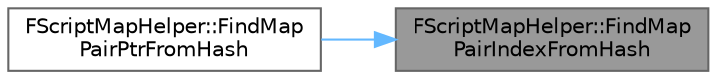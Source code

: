 digraph "FScriptMapHelper::FindMapPairIndexFromHash"
{
 // INTERACTIVE_SVG=YES
 // LATEX_PDF_SIZE
  bgcolor="transparent";
  edge [fontname=Helvetica,fontsize=10,labelfontname=Helvetica,labelfontsize=10];
  node [fontname=Helvetica,fontsize=10,shape=box,height=0.2,width=0.4];
  rankdir="RL";
  Node1 [id="Node000001",label="FScriptMapHelper::FindMap\lPairIndexFromHash",height=0.2,width=0.4,color="gray40", fillcolor="grey60", style="filled", fontcolor="black",tooltip="Finds the associated pair from hash, rather than linearly searching."];
  Node1 -> Node2 [id="edge1_Node000001_Node000002",dir="back",color="steelblue1",style="solid",tooltip=" "];
  Node2 [id="Node000002",label="FScriptMapHelper::FindMap\lPairPtrFromHash",height=0.2,width=0.4,color="grey40", fillcolor="white", style="filled",URL="$d4/d21/classFScriptMapHelper.html#a804bb6b48e8635a7a8c18f40257ce0a2",tooltip="Finds the associated pair from hash, rather than linearly searching."];
}

